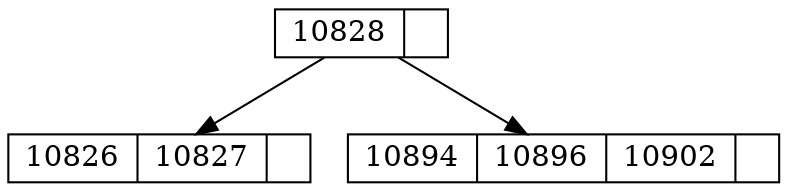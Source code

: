 digraph G {
 node [shape = record,height=.1];10828->10826;
10828->10894;
10828[label = "<f0>10828|"];
10826[label = "<f0>10826|<f1>10827|"];
10894[label = "<f0>10894|<f1>10896|<f2>10902|"];
}